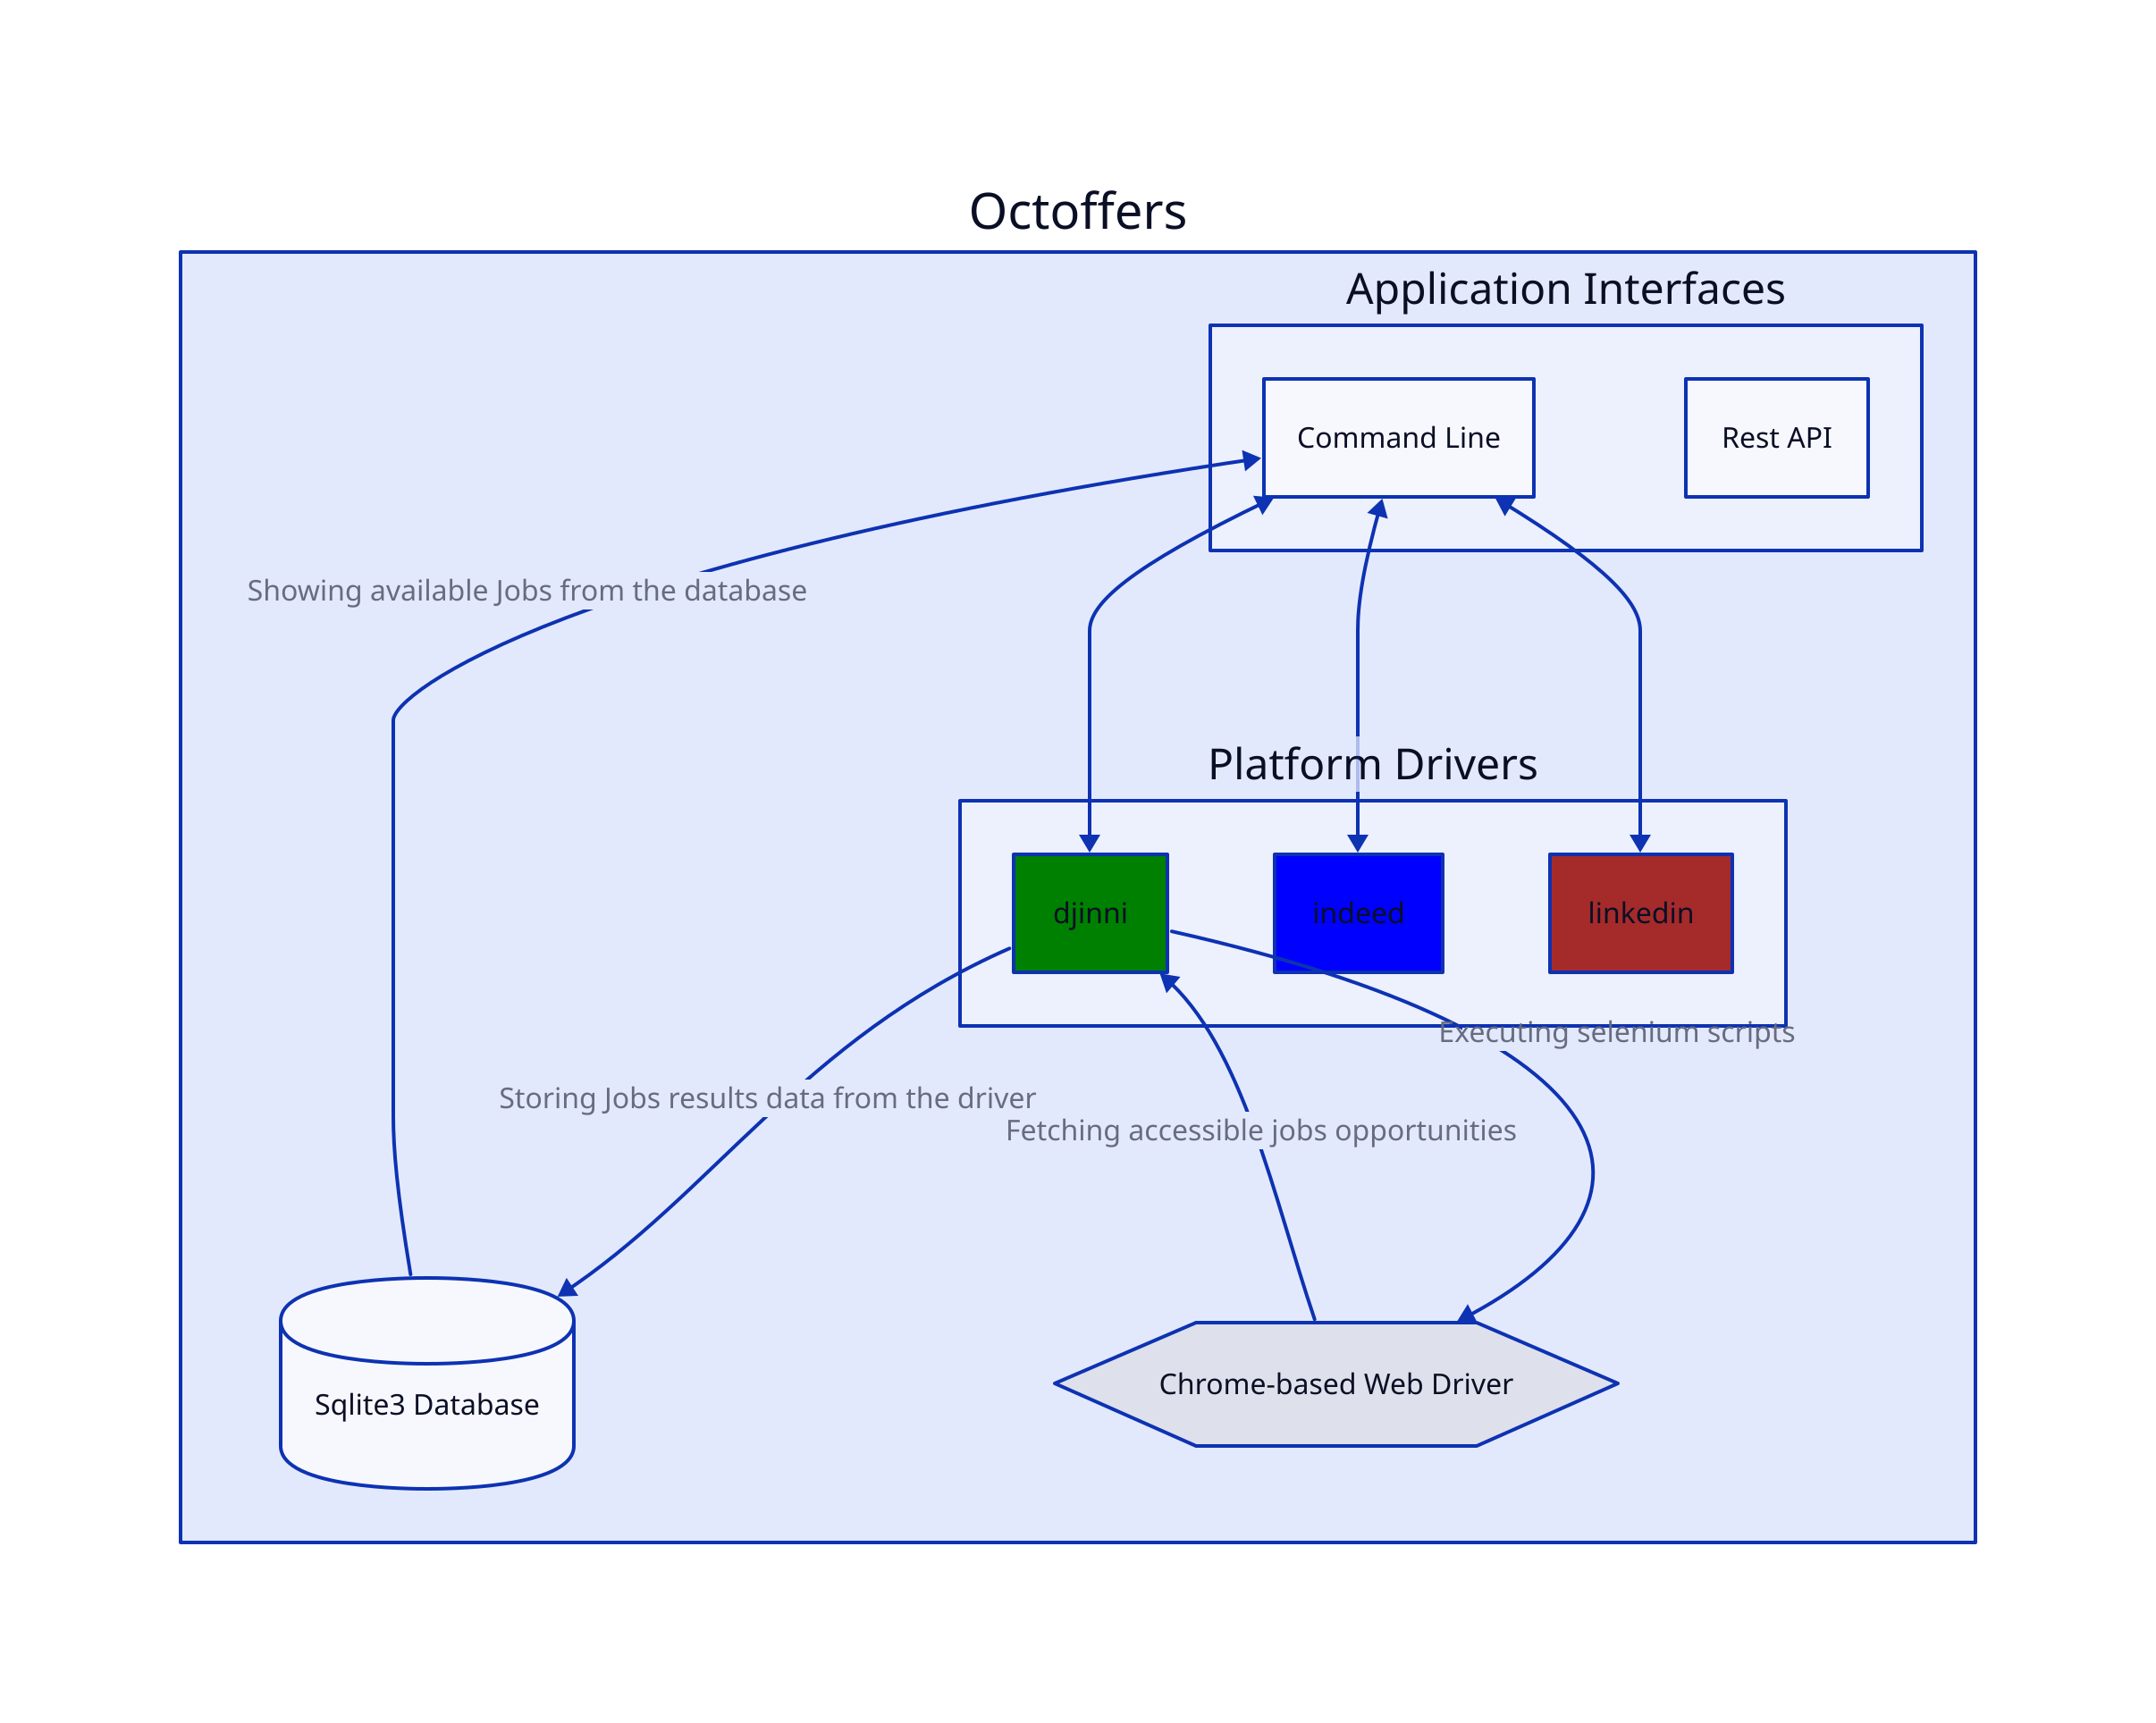Octoffers: {

  interfaces: Application Interfaces { 
    cli: Command Line
    rest: Rest API 
  }

  drivers: Platform Drivers {
    djinni: { style.fill: "green" }
    indeed: { style.fill: "blue" }
    linkedin: { style.fill: "brown" }
  }  
  
  database: Sqlite3 Database { shape: cylinder }
  webdriver: Chrome-based Web Driver { shape: hexagon }

  interfaces.cli <-> drivers.djinni  
  interfaces.cli <-> drivers.indeed 
  interfaces.cli <-> drivers.linkedin  
  database -> interfaces.cli: Showing available Jobs from the database
  drivers.djinni -> database: Storing Jobs results data from the driver
  drivers.djinni -> webdriver: Executing selenium scripts
  webdriver -> drivers.djinni: Fetching accessible jobs opportunities 
}
